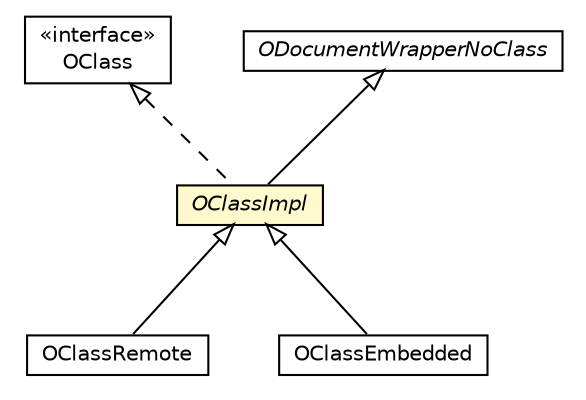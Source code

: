 #!/usr/local/bin/dot
#
# Class diagram 
# Generated by UMLGraph version R5_6-24-gf6e263 (http://www.umlgraph.org/)
#

digraph G {
	edge [fontname="Helvetica",fontsize=10,labelfontname="Helvetica",labelfontsize=10];
	node [fontname="Helvetica",fontsize=10,shape=plaintext];
	nodesep=0.25;
	ranksep=0.5;
	// com.orientechnologies.orient.core.metadata.schema.OClassRemote
	c1756767 [label=<<table title="com.orientechnologies.orient.core.metadata.schema.OClassRemote" border="0" cellborder="1" cellspacing="0" cellpadding="2" port="p" href="./OClassRemote.html">
		<tr><td><table border="0" cellspacing="0" cellpadding="1">
<tr><td align="center" balign="center"> OClassRemote </td></tr>
		</table></td></tr>
		</table>>, URL="./OClassRemote.html", fontname="Helvetica", fontcolor="black", fontsize=10.0];
	// com.orientechnologies.orient.core.metadata.schema.OClassEmbedded
	c1756769 [label=<<table title="com.orientechnologies.orient.core.metadata.schema.OClassEmbedded" border="0" cellborder="1" cellspacing="0" cellpadding="2" port="p" href="./OClassEmbedded.html">
		<tr><td><table border="0" cellspacing="0" cellpadding="1">
<tr><td align="center" balign="center"> OClassEmbedded </td></tr>
		</table></td></tr>
		</table>>, URL="./OClassEmbedded.html", fontname="Helvetica", fontcolor="black", fontsize=10.0];
	// com.orientechnologies.orient.core.metadata.schema.OClassImpl
	c1756778 [label=<<table title="com.orientechnologies.orient.core.metadata.schema.OClassImpl" border="0" cellborder="1" cellspacing="0" cellpadding="2" port="p" bgcolor="lemonChiffon" href="./OClassImpl.html">
		<tr><td><table border="0" cellspacing="0" cellpadding="1">
<tr><td align="center" balign="center"><font face="Helvetica-Oblique"> OClassImpl </font></td></tr>
		</table></td></tr>
		</table>>, URL="./OClassImpl.html", fontname="Helvetica", fontcolor="black", fontsize=10.0];
	// com.orientechnologies.orient.core.metadata.schema.OClass
	c1756782 [label=<<table title="com.orientechnologies.orient.core.metadata.schema.OClass" border="0" cellborder="1" cellspacing="0" cellpadding="2" port="p" href="./OClass.html">
		<tr><td><table border="0" cellspacing="0" cellpadding="1">
<tr><td align="center" balign="center"> &#171;interface&#187; </td></tr>
<tr><td align="center" balign="center"> OClass </td></tr>
		</table></td></tr>
		</table>>, URL="./OClass.html", fontname="Helvetica", fontcolor="black", fontsize=10.0];
	// com.orientechnologies.orient.core.type.ODocumentWrapperNoClass
	c1756893 [label=<<table title="com.orientechnologies.orient.core.type.ODocumentWrapperNoClass" border="0" cellborder="1" cellspacing="0" cellpadding="2" port="p" href="../../type/ODocumentWrapperNoClass.html">
		<tr><td><table border="0" cellspacing="0" cellpadding="1">
<tr><td align="center" balign="center"><font face="Helvetica-Oblique"> ODocumentWrapperNoClass </font></td></tr>
		</table></td></tr>
		</table>>, URL="../../type/ODocumentWrapperNoClass.html", fontname="Helvetica", fontcolor="black", fontsize=10.0];
	//com.orientechnologies.orient.core.metadata.schema.OClassRemote extends com.orientechnologies.orient.core.metadata.schema.OClassImpl
	c1756778:p -> c1756767:p [dir=back,arrowtail=empty];
	//com.orientechnologies.orient.core.metadata.schema.OClassEmbedded extends com.orientechnologies.orient.core.metadata.schema.OClassImpl
	c1756778:p -> c1756769:p [dir=back,arrowtail=empty];
	//com.orientechnologies.orient.core.metadata.schema.OClassImpl extends com.orientechnologies.orient.core.type.ODocumentWrapperNoClass
	c1756893:p -> c1756778:p [dir=back,arrowtail=empty];
	//com.orientechnologies.orient.core.metadata.schema.OClassImpl implements com.orientechnologies.orient.core.metadata.schema.OClass
	c1756782:p -> c1756778:p [dir=back,arrowtail=empty,style=dashed];
}

